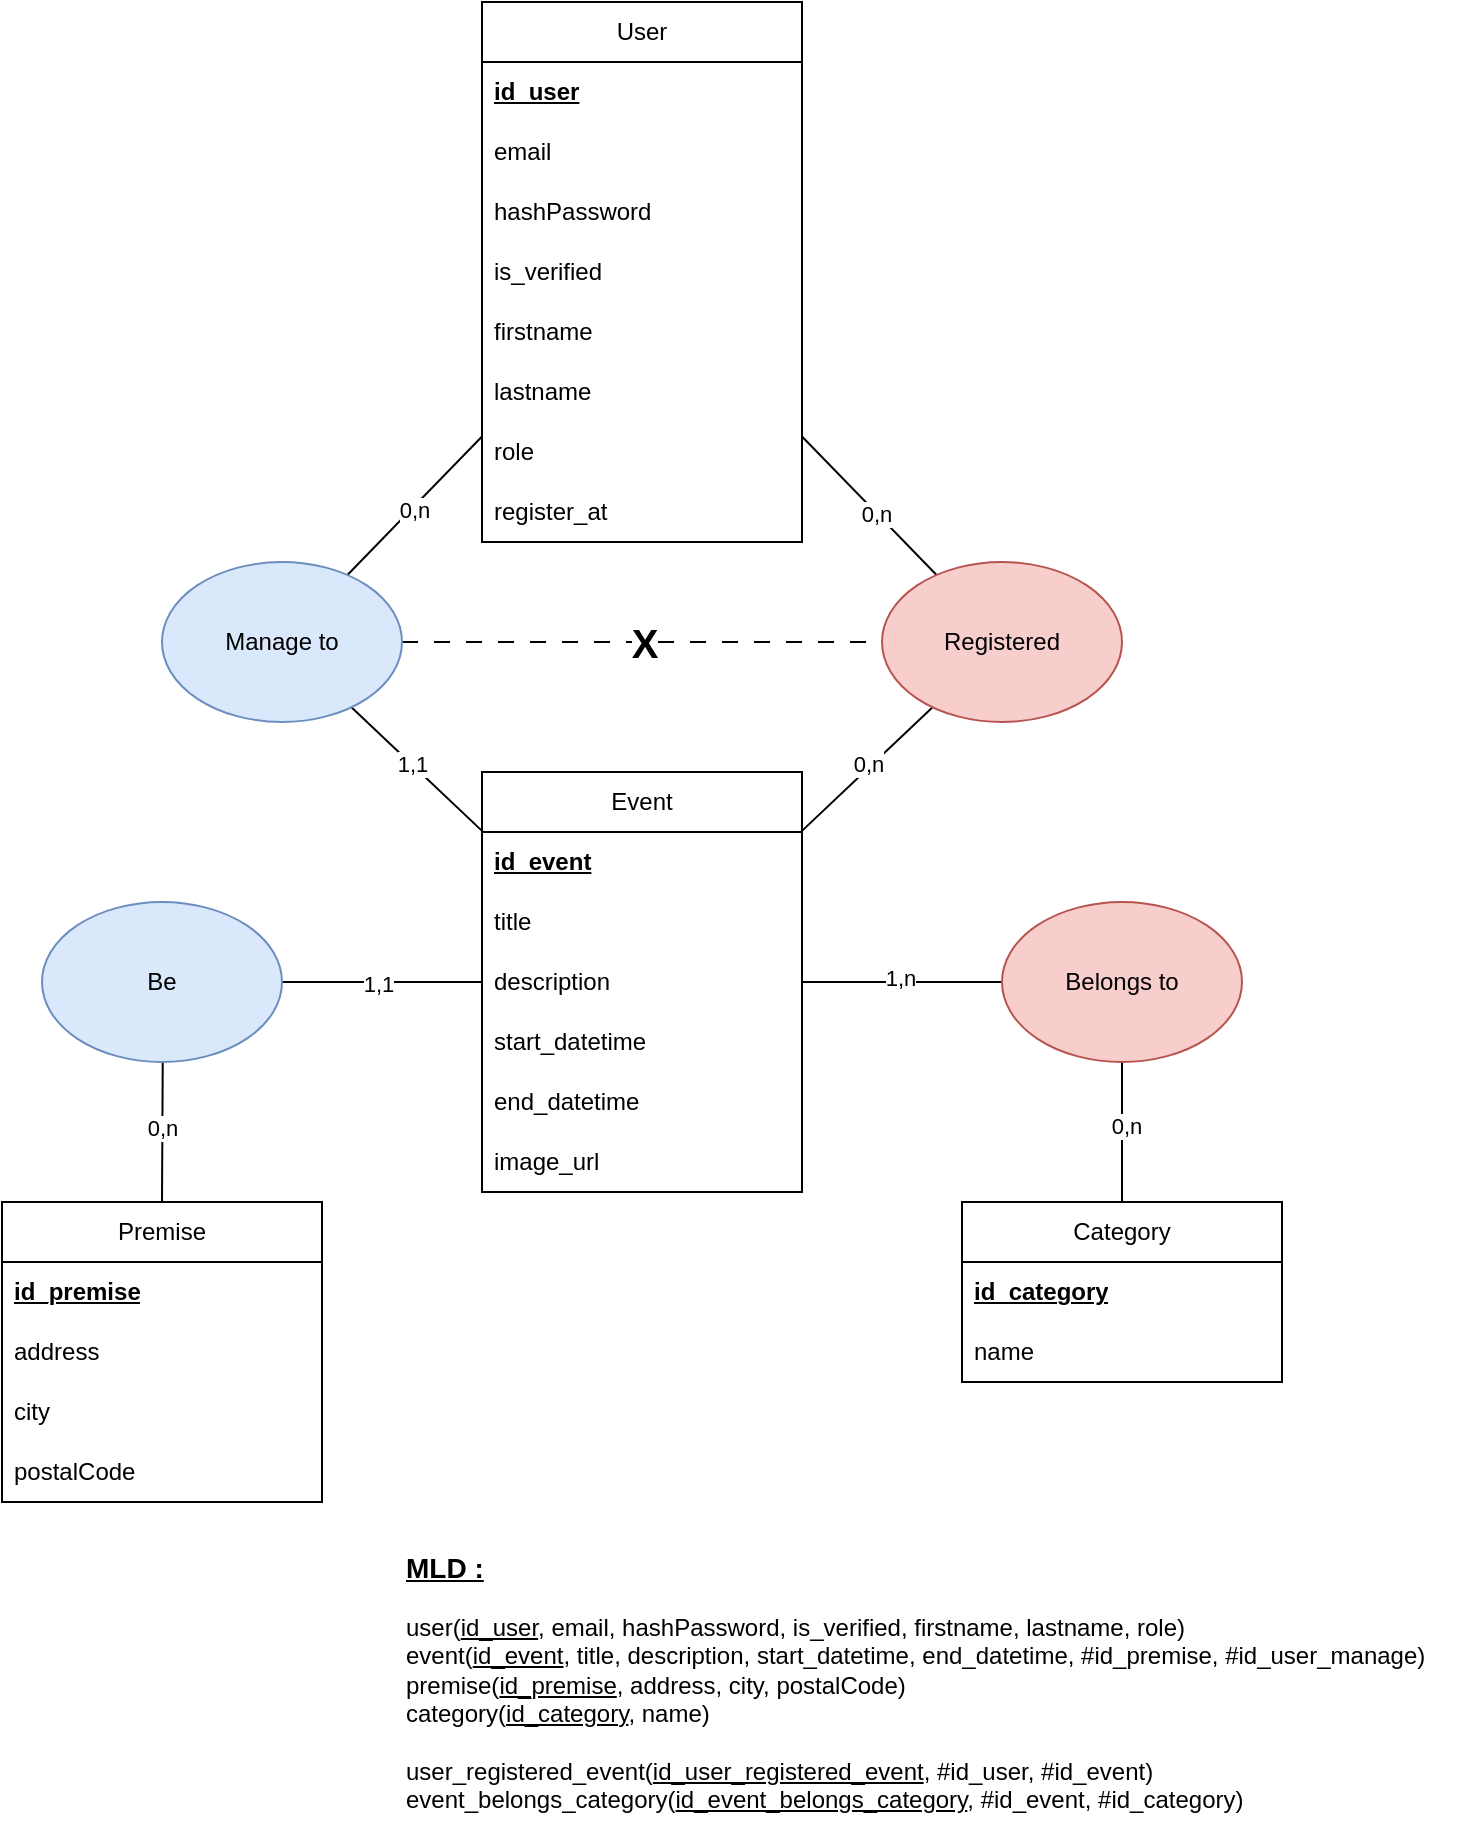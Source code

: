 <mxfile version="28.2.5">
  <diagram id="0dXX1QzmcSqrXcey1M7V" name="Page-1">
    <mxGraphModel dx="1426" dy="751" grid="1" gridSize="10" guides="1" tooltips="1" connect="1" arrows="1" fold="1" page="1" pageScale="1" pageWidth="827" pageHeight="1169" math="0" shadow="0">
      <root>
        <mxCell id="0" />
        <mxCell id="1" parent="0" />
        <mxCell id="3b3-KmFhKN6L0uyYpPeW-1" value="User" style="swimlane;fontStyle=0;childLayout=stackLayout;horizontal=1;startSize=30;horizontalStack=0;resizeParent=1;resizeParentMax=0;resizeLast=0;collapsible=1;marginBottom=0;whiteSpace=wrap;html=1;" parent="1" vertex="1">
          <mxGeometry x="320" y="40" width="160" height="270" as="geometry" />
        </mxCell>
        <mxCell id="3b3-KmFhKN6L0uyYpPeW-2" value="&lt;b&gt;&lt;u&gt;id_user&lt;/u&gt;&lt;/b&gt;" style="text;strokeColor=none;fillColor=none;align=left;verticalAlign=middle;spacingLeft=4;spacingRight=4;overflow=hidden;points=[[0,0.5],[1,0.5]];portConstraint=eastwest;rotatable=0;whiteSpace=wrap;html=1;" parent="3b3-KmFhKN6L0uyYpPeW-1" vertex="1">
          <mxGeometry y="30" width="160" height="30" as="geometry" />
        </mxCell>
        <mxCell id="3b3-KmFhKN6L0uyYpPeW-35" value="email" style="text;strokeColor=none;fillColor=none;align=left;verticalAlign=middle;spacingLeft=4;spacingRight=4;overflow=hidden;points=[[0,0.5],[1,0.5]];portConstraint=eastwest;rotatable=0;whiteSpace=wrap;html=1;" parent="3b3-KmFhKN6L0uyYpPeW-1" vertex="1">
          <mxGeometry y="60" width="160" height="30" as="geometry" />
        </mxCell>
        <mxCell id="3b3-KmFhKN6L0uyYpPeW-34" value="hashPassword" style="text;strokeColor=none;fillColor=none;align=left;verticalAlign=middle;spacingLeft=4;spacingRight=4;overflow=hidden;points=[[0,0.5],[1,0.5]];portConstraint=eastwest;rotatable=0;whiteSpace=wrap;html=1;" parent="3b3-KmFhKN6L0uyYpPeW-1" vertex="1">
          <mxGeometry y="90" width="160" height="30" as="geometry" />
        </mxCell>
        <mxCell id="3b3-KmFhKN6L0uyYpPeW-36" value="is_verified" style="text;strokeColor=none;fillColor=none;align=left;verticalAlign=middle;spacingLeft=4;spacingRight=4;overflow=hidden;points=[[0,0.5],[1,0.5]];portConstraint=eastwest;rotatable=0;whiteSpace=wrap;html=1;" parent="3b3-KmFhKN6L0uyYpPeW-1" vertex="1">
          <mxGeometry y="120" width="160" height="30" as="geometry" />
        </mxCell>
        <mxCell id="3b3-KmFhKN6L0uyYpPeW-3" value="firstname" style="text;strokeColor=none;fillColor=none;align=left;verticalAlign=middle;spacingLeft=4;spacingRight=4;overflow=hidden;points=[[0,0.5],[1,0.5]];portConstraint=eastwest;rotatable=0;whiteSpace=wrap;html=1;" parent="3b3-KmFhKN6L0uyYpPeW-1" vertex="1">
          <mxGeometry y="150" width="160" height="30" as="geometry" />
        </mxCell>
        <mxCell id="3b3-KmFhKN6L0uyYpPeW-4" value="lastname" style="text;strokeColor=none;fillColor=none;align=left;verticalAlign=middle;spacingLeft=4;spacingRight=4;overflow=hidden;points=[[0,0.5],[1,0.5]];portConstraint=eastwest;rotatable=0;whiteSpace=wrap;html=1;" parent="3b3-KmFhKN6L0uyYpPeW-1" vertex="1">
          <mxGeometry y="180" width="160" height="30" as="geometry" />
        </mxCell>
        <mxCell id="3b3-KmFhKN6L0uyYpPeW-5" value="role" style="text;strokeColor=none;fillColor=none;align=left;verticalAlign=middle;spacingLeft=4;spacingRight=4;overflow=hidden;points=[[0,0.5],[1,0.5]];portConstraint=eastwest;rotatable=0;whiteSpace=wrap;html=1;" parent="3b3-KmFhKN6L0uyYpPeW-1" vertex="1">
          <mxGeometry y="210" width="160" height="30" as="geometry" />
        </mxCell>
        <mxCell id="8DT5OpKpH5zODW8096bF-2" value="register_at" style="text;strokeColor=none;fillColor=none;align=left;verticalAlign=middle;spacingLeft=4;spacingRight=4;overflow=hidden;points=[[0,0.5],[1,0.5]];portConstraint=eastwest;rotatable=0;whiteSpace=wrap;html=1;" vertex="1" parent="3b3-KmFhKN6L0uyYpPeW-1">
          <mxGeometry y="240" width="160" height="30" as="geometry" />
        </mxCell>
        <mxCell id="3b3-KmFhKN6L0uyYpPeW-43" style="rounded=0;orthogonalLoop=1;jettySize=auto;html=1;endArrow=none;endFill=0;" parent="1" source="3b3-KmFhKN6L0uyYpPeW-6" target="3b3-KmFhKN6L0uyYpPeW-42" edge="1">
          <mxGeometry relative="1" as="geometry" />
        </mxCell>
        <mxCell id="3b3-KmFhKN6L0uyYpPeW-45" value="1,1" style="edgeLabel;html=1;align=center;verticalAlign=middle;resizable=0;points=[];" parent="3b3-KmFhKN6L0uyYpPeW-43" vertex="1" connectable="0">
          <mxGeometry x="0.053" y="1" relative="1" as="geometry">
            <mxPoint as="offset" />
          </mxGeometry>
        </mxCell>
        <mxCell id="3b3-KmFhKN6L0uyYpPeW-6" value="Event" style="swimlane;fontStyle=0;childLayout=stackLayout;horizontal=1;startSize=30;horizontalStack=0;resizeParent=1;resizeParentMax=0;resizeLast=0;collapsible=1;marginBottom=0;whiteSpace=wrap;html=1;" parent="1" vertex="1">
          <mxGeometry x="320" y="425" width="160" height="210" as="geometry" />
        </mxCell>
        <mxCell id="3b3-KmFhKN6L0uyYpPeW-7" value="&lt;b&gt;&lt;u&gt;id_event&lt;/u&gt;&lt;/b&gt;" style="text;strokeColor=none;fillColor=none;align=left;verticalAlign=middle;spacingLeft=4;spacingRight=4;overflow=hidden;points=[[0,0.5],[1,0.5]];portConstraint=eastwest;rotatable=0;whiteSpace=wrap;html=1;" parent="3b3-KmFhKN6L0uyYpPeW-6" vertex="1">
          <mxGeometry y="30" width="160" height="30" as="geometry" />
        </mxCell>
        <mxCell id="3b3-KmFhKN6L0uyYpPeW-8" value="title" style="text;strokeColor=none;fillColor=none;align=left;verticalAlign=middle;spacingLeft=4;spacingRight=4;overflow=hidden;points=[[0,0.5],[1,0.5]];portConstraint=eastwest;rotatable=0;whiteSpace=wrap;html=1;" parent="3b3-KmFhKN6L0uyYpPeW-6" vertex="1">
          <mxGeometry y="60" width="160" height="30" as="geometry" />
        </mxCell>
        <mxCell id="3b3-KmFhKN6L0uyYpPeW-9" value="description" style="text;strokeColor=none;fillColor=none;align=left;verticalAlign=middle;spacingLeft=4;spacingRight=4;overflow=hidden;points=[[0,0.5],[1,0.5]];portConstraint=eastwest;rotatable=0;whiteSpace=wrap;html=1;" parent="3b3-KmFhKN6L0uyYpPeW-6" vertex="1">
          <mxGeometry y="90" width="160" height="30" as="geometry" />
        </mxCell>
        <mxCell id="3b3-KmFhKN6L0uyYpPeW-11" value="start_datetime" style="text;strokeColor=none;fillColor=none;align=left;verticalAlign=middle;spacingLeft=4;spacingRight=4;overflow=hidden;points=[[0,0.5],[1,0.5]];portConstraint=eastwest;rotatable=0;whiteSpace=wrap;html=1;" parent="3b3-KmFhKN6L0uyYpPeW-6" vertex="1">
          <mxGeometry y="120" width="160" height="30" as="geometry" />
        </mxCell>
        <mxCell id="3b3-KmFhKN6L0uyYpPeW-14" value="end_datetime" style="text;strokeColor=none;fillColor=none;align=left;verticalAlign=middle;spacingLeft=4;spacingRight=4;overflow=hidden;points=[[0,0.5],[1,0.5]];portConstraint=eastwest;rotatable=0;whiteSpace=wrap;html=1;" parent="3b3-KmFhKN6L0uyYpPeW-6" vertex="1">
          <mxGeometry y="150" width="160" height="30" as="geometry" />
        </mxCell>
        <mxCell id="8DT5OpKpH5zODW8096bF-1" value="image_url" style="text;strokeColor=none;fillColor=none;align=left;verticalAlign=middle;spacingLeft=4;spacingRight=4;overflow=hidden;points=[[0,0.5],[1,0.5]];portConstraint=eastwest;rotatable=0;whiteSpace=wrap;html=1;" vertex="1" parent="3b3-KmFhKN6L0uyYpPeW-6">
          <mxGeometry y="180" width="160" height="30" as="geometry" />
        </mxCell>
        <mxCell id="3b3-KmFhKN6L0uyYpPeW-15" value="Category" style="swimlane;fontStyle=0;childLayout=stackLayout;horizontal=1;startSize=30;horizontalStack=0;resizeParent=1;resizeParentMax=0;resizeLast=0;collapsible=1;marginBottom=0;whiteSpace=wrap;html=1;" parent="1" vertex="1">
          <mxGeometry x="560" y="640" width="160" height="90" as="geometry" />
        </mxCell>
        <mxCell id="3b3-KmFhKN6L0uyYpPeW-16" value="&lt;b&gt;&lt;u&gt;id_category&lt;/u&gt;&lt;/b&gt;" style="text;strokeColor=none;fillColor=none;align=left;verticalAlign=middle;spacingLeft=4;spacingRight=4;overflow=hidden;points=[[0,0.5],[1,0.5]];portConstraint=eastwest;rotatable=0;whiteSpace=wrap;html=1;" parent="3b3-KmFhKN6L0uyYpPeW-15" vertex="1">
          <mxGeometry y="30" width="160" height="30" as="geometry" />
        </mxCell>
        <mxCell id="3b3-KmFhKN6L0uyYpPeW-17" value="name" style="text;strokeColor=none;fillColor=none;align=left;verticalAlign=middle;spacingLeft=4;spacingRight=4;overflow=hidden;points=[[0,0.5],[1,0.5]];portConstraint=eastwest;rotatable=0;whiteSpace=wrap;html=1;" parent="3b3-KmFhKN6L0uyYpPeW-15" vertex="1">
          <mxGeometry y="60" width="160" height="30" as="geometry" />
        </mxCell>
        <mxCell id="3b3-KmFhKN6L0uyYpPeW-20" style="rounded=0;orthogonalLoop=1;jettySize=auto;html=1;endArrow=none;endFill=0;" parent="1" source="3b3-KmFhKN6L0uyYpPeW-19" target="3b3-KmFhKN6L0uyYpPeW-6" edge="1">
          <mxGeometry relative="1" as="geometry" />
        </mxCell>
        <mxCell id="3b3-KmFhKN6L0uyYpPeW-22" value="1,1" style="edgeLabel;html=1;align=center;verticalAlign=middle;resizable=0;points=[];" parent="3b3-KmFhKN6L0uyYpPeW-20" vertex="1" connectable="0">
          <mxGeometry x="-0.075" relative="1" as="geometry">
            <mxPoint as="offset" />
          </mxGeometry>
        </mxCell>
        <mxCell id="3b3-KmFhKN6L0uyYpPeW-21" style="rounded=0;orthogonalLoop=1;jettySize=auto;html=1;endArrow=none;endFill=0;" parent="1" source="3b3-KmFhKN6L0uyYpPeW-19" target="3b3-KmFhKN6L0uyYpPeW-1" edge="1">
          <mxGeometry relative="1" as="geometry" />
        </mxCell>
        <mxCell id="3b3-KmFhKN6L0uyYpPeW-23" value="0,n" style="edgeLabel;html=1;align=center;verticalAlign=middle;resizable=0;points=[];" parent="3b3-KmFhKN6L0uyYpPeW-21" vertex="1" connectable="0">
          <mxGeometry x="-0.039" y="-1" relative="1" as="geometry">
            <mxPoint as="offset" />
          </mxGeometry>
        </mxCell>
        <mxCell id="QrKg6Avyo1VkRQEavOzB-1" style="rounded=0;orthogonalLoop=1;jettySize=auto;html=1;endArrow=none;endFill=0;dashed=1;dashPattern=8 8;" parent="1" source="3b3-KmFhKN6L0uyYpPeW-19" target="3b3-KmFhKN6L0uyYpPeW-24" edge="1">
          <mxGeometry relative="1" as="geometry" />
        </mxCell>
        <mxCell id="QrKg6Avyo1VkRQEavOzB-2" value="&lt;b&gt;&lt;font style=&quot;font-size: 20px;&quot;&gt;X&lt;/font&gt;&lt;/b&gt;" style="edgeLabel;html=1;align=center;verticalAlign=middle;resizable=0;points=[];" parent="QrKg6Avyo1VkRQEavOzB-1" vertex="1" connectable="0">
          <mxGeometry x="0.008" relative="1" as="geometry">
            <mxPoint as="offset" />
          </mxGeometry>
        </mxCell>
        <mxCell id="3b3-KmFhKN6L0uyYpPeW-19" value="Manage to" style="ellipse;whiteSpace=wrap;html=1;fillColor=#dae8fc;strokeColor=#6c8ebf;" parent="1" vertex="1">
          <mxGeometry x="160" y="320" width="120" height="80" as="geometry" />
        </mxCell>
        <mxCell id="3b3-KmFhKN6L0uyYpPeW-25" style="rounded=0;orthogonalLoop=1;jettySize=auto;html=1;endArrow=none;endFill=0;" parent="1" source="3b3-KmFhKN6L0uyYpPeW-24" target="3b3-KmFhKN6L0uyYpPeW-1" edge="1">
          <mxGeometry relative="1" as="geometry" />
        </mxCell>
        <mxCell id="3b3-KmFhKN6L0uyYpPeW-27" value="0,n" style="edgeLabel;html=1;align=center;verticalAlign=middle;resizable=0;points=[];" parent="3b3-KmFhKN6L0uyYpPeW-25" vertex="1" connectable="0">
          <mxGeometry x="-0.1" relative="1" as="geometry">
            <mxPoint as="offset" />
          </mxGeometry>
        </mxCell>
        <mxCell id="3b3-KmFhKN6L0uyYpPeW-26" style="rounded=0;orthogonalLoop=1;jettySize=auto;html=1;endArrow=none;endFill=0;" parent="1" source="3b3-KmFhKN6L0uyYpPeW-24" target="3b3-KmFhKN6L0uyYpPeW-6" edge="1">
          <mxGeometry relative="1" as="geometry" />
        </mxCell>
        <mxCell id="3b3-KmFhKN6L0uyYpPeW-28" value="0,n" style="edgeLabel;html=1;align=center;verticalAlign=middle;resizable=0;points=[];" parent="3b3-KmFhKN6L0uyYpPeW-26" vertex="1" connectable="0">
          <mxGeometry x="-0.042" y="-2" relative="1" as="geometry">
            <mxPoint as="offset" />
          </mxGeometry>
        </mxCell>
        <mxCell id="3b3-KmFhKN6L0uyYpPeW-24" value="Registered" style="ellipse;whiteSpace=wrap;html=1;fillColor=#f8cecc;strokeColor=#b85450;" parent="1" vertex="1">
          <mxGeometry x="520" y="320" width="120" height="80" as="geometry" />
        </mxCell>
        <mxCell id="3b3-KmFhKN6L0uyYpPeW-30" style="rounded=0;orthogonalLoop=1;jettySize=auto;html=1;endArrow=none;endFill=0;" parent="1" source="3b3-KmFhKN6L0uyYpPeW-29" target="3b3-KmFhKN6L0uyYpPeW-6" edge="1">
          <mxGeometry relative="1" as="geometry" />
        </mxCell>
        <mxCell id="3b3-KmFhKN6L0uyYpPeW-32" value="1,n" style="edgeLabel;html=1;align=center;verticalAlign=middle;resizable=0;points=[];" parent="3b3-KmFhKN6L0uyYpPeW-30" vertex="1" connectable="0">
          <mxGeometry x="0.031" y="-2" relative="1" as="geometry">
            <mxPoint as="offset" />
          </mxGeometry>
        </mxCell>
        <mxCell id="3b3-KmFhKN6L0uyYpPeW-31" style="rounded=0;orthogonalLoop=1;jettySize=auto;html=1;endArrow=none;endFill=0;" parent="1" source="3b3-KmFhKN6L0uyYpPeW-29" target="3b3-KmFhKN6L0uyYpPeW-15" edge="1">
          <mxGeometry relative="1" as="geometry" />
        </mxCell>
        <mxCell id="3b3-KmFhKN6L0uyYpPeW-33" value="0,n" style="edgeLabel;html=1;align=center;verticalAlign=middle;resizable=0;points=[];" parent="3b3-KmFhKN6L0uyYpPeW-31" vertex="1" connectable="0">
          <mxGeometry x="-0.089" y="2" relative="1" as="geometry">
            <mxPoint as="offset" />
          </mxGeometry>
        </mxCell>
        <mxCell id="3b3-KmFhKN6L0uyYpPeW-29" value="Belongs to" style="ellipse;whiteSpace=wrap;html=1;fillColor=#f8cecc;strokeColor=#b85450;" parent="1" vertex="1">
          <mxGeometry x="580" y="490" width="120" height="80" as="geometry" />
        </mxCell>
        <mxCell id="3b3-KmFhKN6L0uyYpPeW-37" value="Premise" style="swimlane;fontStyle=0;childLayout=stackLayout;horizontal=1;startSize=30;horizontalStack=0;resizeParent=1;resizeParentMax=0;resizeLast=0;collapsible=1;marginBottom=0;whiteSpace=wrap;html=1;" parent="1" vertex="1">
          <mxGeometry x="80" y="640" width="160" height="150" as="geometry" />
        </mxCell>
        <mxCell id="3b3-KmFhKN6L0uyYpPeW-38" value="&lt;b&gt;&lt;u&gt;id_premise&lt;/u&gt;&lt;/b&gt;" style="text;strokeColor=none;fillColor=none;align=left;verticalAlign=middle;spacingLeft=4;spacingRight=4;overflow=hidden;points=[[0,0.5],[1,0.5]];portConstraint=eastwest;rotatable=0;whiteSpace=wrap;html=1;" parent="3b3-KmFhKN6L0uyYpPeW-37" vertex="1">
          <mxGeometry y="30" width="160" height="30" as="geometry" />
        </mxCell>
        <mxCell id="3b3-KmFhKN6L0uyYpPeW-39" value="address" style="text;strokeColor=none;fillColor=none;align=left;verticalAlign=middle;spacingLeft=4;spacingRight=4;overflow=hidden;points=[[0,0.5],[1,0.5]];portConstraint=eastwest;rotatable=0;whiteSpace=wrap;html=1;" parent="3b3-KmFhKN6L0uyYpPeW-37" vertex="1">
          <mxGeometry y="60" width="160" height="30" as="geometry" />
        </mxCell>
        <mxCell id="3b3-KmFhKN6L0uyYpPeW-40" value="city" style="text;strokeColor=none;fillColor=none;align=left;verticalAlign=middle;spacingLeft=4;spacingRight=4;overflow=hidden;points=[[0,0.5],[1,0.5]];portConstraint=eastwest;rotatable=0;whiteSpace=wrap;html=1;" parent="3b3-KmFhKN6L0uyYpPeW-37" vertex="1">
          <mxGeometry y="90" width="160" height="30" as="geometry" />
        </mxCell>
        <mxCell id="3b3-KmFhKN6L0uyYpPeW-41" value="postalCode" style="text;strokeColor=none;fillColor=none;align=left;verticalAlign=middle;spacingLeft=4;spacingRight=4;overflow=hidden;points=[[0,0.5],[1,0.5]];portConstraint=eastwest;rotatable=0;whiteSpace=wrap;html=1;" parent="3b3-KmFhKN6L0uyYpPeW-37" vertex="1">
          <mxGeometry y="120" width="160" height="30" as="geometry" />
        </mxCell>
        <mxCell id="3b3-KmFhKN6L0uyYpPeW-44" style="rounded=0;orthogonalLoop=1;jettySize=auto;html=1;endArrow=none;endFill=0;" parent="1" source="3b3-KmFhKN6L0uyYpPeW-42" target="3b3-KmFhKN6L0uyYpPeW-37" edge="1">
          <mxGeometry relative="1" as="geometry" />
        </mxCell>
        <mxCell id="3b3-KmFhKN6L0uyYpPeW-46" value="0,n" style="edgeLabel;html=1;align=center;verticalAlign=middle;resizable=0;points=[];" parent="3b3-KmFhKN6L0uyYpPeW-44" vertex="1" connectable="0">
          <mxGeometry x="-0.073" relative="1" as="geometry">
            <mxPoint as="offset" />
          </mxGeometry>
        </mxCell>
        <mxCell id="3b3-KmFhKN6L0uyYpPeW-42" value="Be" style="ellipse;whiteSpace=wrap;html=1;fillColor=#dae8fc;strokeColor=#6c8ebf;" parent="1" vertex="1">
          <mxGeometry x="100" y="490" width="120" height="80" as="geometry" />
        </mxCell>
        <mxCell id="QrKg6Avyo1VkRQEavOzB-3" value="&lt;b&gt;&lt;font style=&quot;font-size: 14px;&quot;&gt;&lt;u&gt;MLD :&lt;/u&gt;&lt;/font&gt;&lt;/b&gt;&lt;div&gt;&lt;br&gt;&lt;div&gt;user(&lt;u&gt;id_user&lt;/u&gt;, email, hashPassword, is_verified, firstname, lastname, role)&lt;/div&gt;&lt;div&gt;event(&lt;u&gt;id_event&lt;/u&gt;, title, description, start_datetime, end_datetime, #id_premise, #id_user_manage)&lt;/div&gt;&lt;div&gt;premise(&lt;u&gt;id_premise&lt;/u&gt;, address, city, postalCode)&lt;/div&gt;&lt;div&gt;category(&lt;u&gt;id_category&lt;/u&gt;, name)&lt;/div&gt;&lt;div&gt;&lt;br&gt;&lt;/div&gt;&lt;div&gt;user_registered_event(&lt;u&gt;id_user_registered_event&lt;/u&gt;, #id_user, #id_event)&lt;/div&gt;&lt;div&gt;&lt;span style=&quot;text-align: center; background-color: transparent; color: light-dark(rgb(0, 0, 0), rgb(255, 255, 255));&quot;&gt;event_belongs_category&lt;/span&gt;(&lt;u&gt;id_event_belongs_category&lt;/u&gt;, #id_event, #id_category)&lt;/div&gt;&lt;/div&gt;" style="text;html=1;align=left;verticalAlign=middle;whiteSpace=wrap;rounded=0;" parent="1" vertex="1">
          <mxGeometry x="280" y="800" width="540" height="160" as="geometry" />
        </mxCell>
      </root>
    </mxGraphModel>
  </diagram>
</mxfile>
